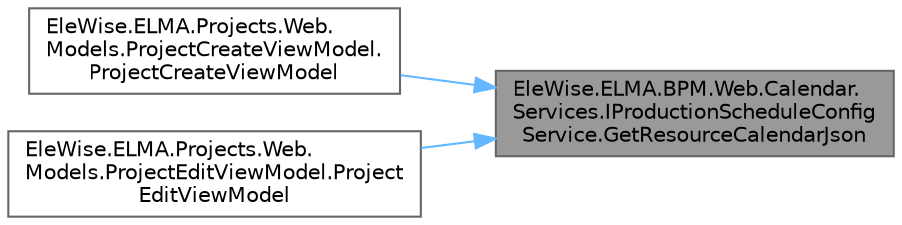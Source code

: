 digraph "EleWise.ELMA.BPM.Web.Calendar.Services.IProductionScheduleConfigService.GetResourceCalendarJson"
{
 // LATEX_PDF_SIZE
  bgcolor="transparent";
  edge [fontname=Helvetica,fontsize=10,labelfontname=Helvetica,labelfontsize=10];
  node [fontname=Helvetica,fontsize=10,shape=box,height=0.2,width=0.4];
  rankdir="RL";
  Node1 [id="Node000001",label="EleWise.ELMA.BPM.Web.Calendar.\lServices.IProductionScheduleConfig\lService.GetResourceCalendarJson",height=0.2,width=0.4,color="gray40", fillcolor="grey60", style="filled", fontcolor="black",tooltip="Получить сериализованную модель CalendarConfigModel по IResourceCalendar"];
  Node1 -> Node2 [id="edge1_Node000001_Node000002",dir="back",color="steelblue1",style="solid",tooltip=" "];
  Node2 [id="Node000002",label="EleWise.ELMA.Projects.Web.\lModels.ProjectCreateViewModel.\lProjectCreateViewModel",height=0.2,width=0.4,color="grey40", fillcolor="white", style="filled",URL="$class_ele_wise_1_1_e_l_m_a_1_1_projects_1_1_web_1_1_models_1_1_project_create_view_model.html#aa300f0e16b7775f4ac87664de415aebf",tooltip="Ctor."];
  Node1 -> Node3 [id="edge2_Node000001_Node000003",dir="back",color="steelblue1",style="solid",tooltip=" "];
  Node3 [id="Node000003",label="EleWise.ELMA.Projects.Web.\lModels.ProjectEditViewModel.Project\lEditViewModel",height=0.2,width=0.4,color="grey40", fillcolor="white", style="filled",URL="$class_ele_wise_1_1_e_l_m_a_1_1_projects_1_1_web_1_1_models_1_1_project_edit_view_model.html#a7ca7c984a9e1e46aedd6e1f3a89a6350",tooltip="Ctor."];
}
